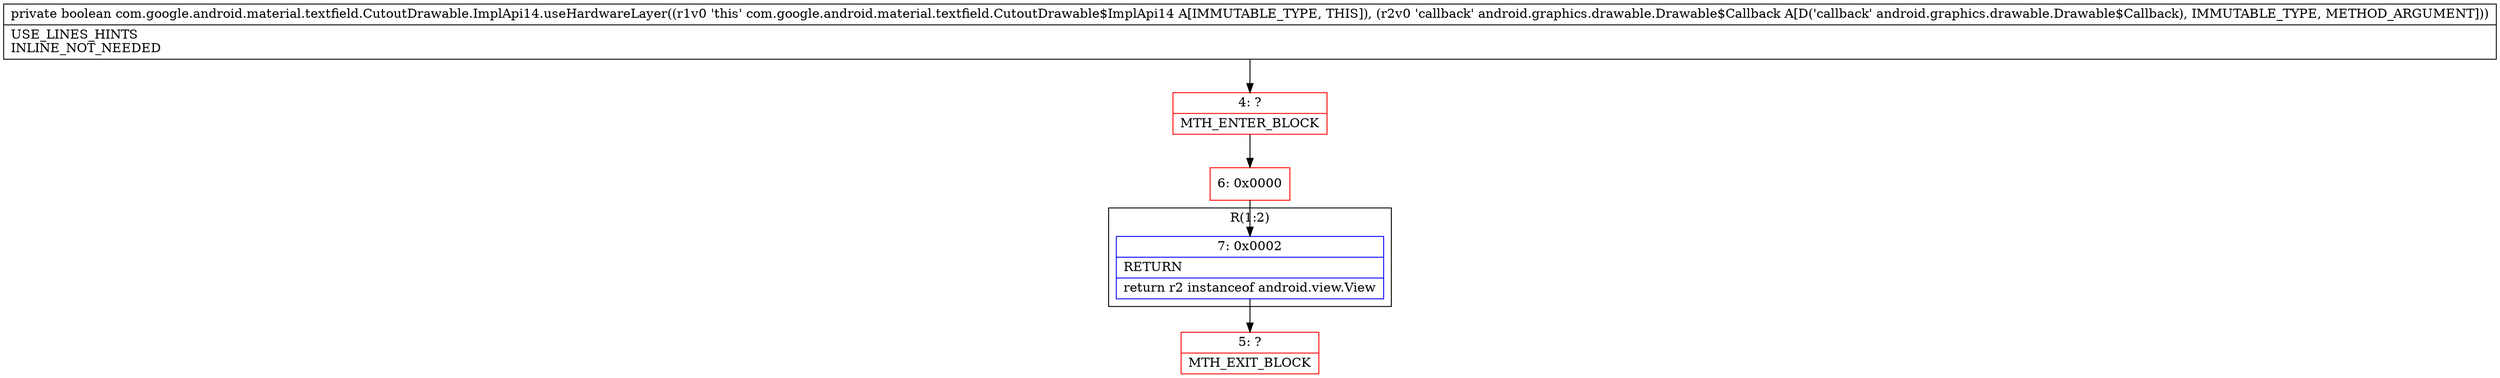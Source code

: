 digraph "CFG forcom.google.android.material.textfield.CutoutDrawable.ImplApi14.useHardwareLayer(Landroid\/graphics\/drawable\/Drawable$Callback;)Z" {
subgraph cluster_Region_223130348 {
label = "R(1:2)";
node [shape=record,color=blue];
Node_7 [shape=record,label="{7\:\ 0x0002|RETURN\l|return r2 instanceof android.view.View\l}"];
}
Node_4 [shape=record,color=red,label="{4\:\ ?|MTH_ENTER_BLOCK\l}"];
Node_6 [shape=record,color=red,label="{6\:\ 0x0000}"];
Node_5 [shape=record,color=red,label="{5\:\ ?|MTH_EXIT_BLOCK\l}"];
MethodNode[shape=record,label="{private boolean com.google.android.material.textfield.CutoutDrawable.ImplApi14.useHardwareLayer((r1v0 'this' com.google.android.material.textfield.CutoutDrawable$ImplApi14 A[IMMUTABLE_TYPE, THIS]), (r2v0 'callback' android.graphics.drawable.Drawable$Callback A[D('callback' android.graphics.drawable.Drawable$Callback), IMMUTABLE_TYPE, METHOD_ARGUMENT]))  | USE_LINES_HINTS\lINLINE_NOT_NEEDED\l}"];
MethodNode -> Node_4;Node_7 -> Node_5;
Node_4 -> Node_6;
Node_6 -> Node_7;
}

